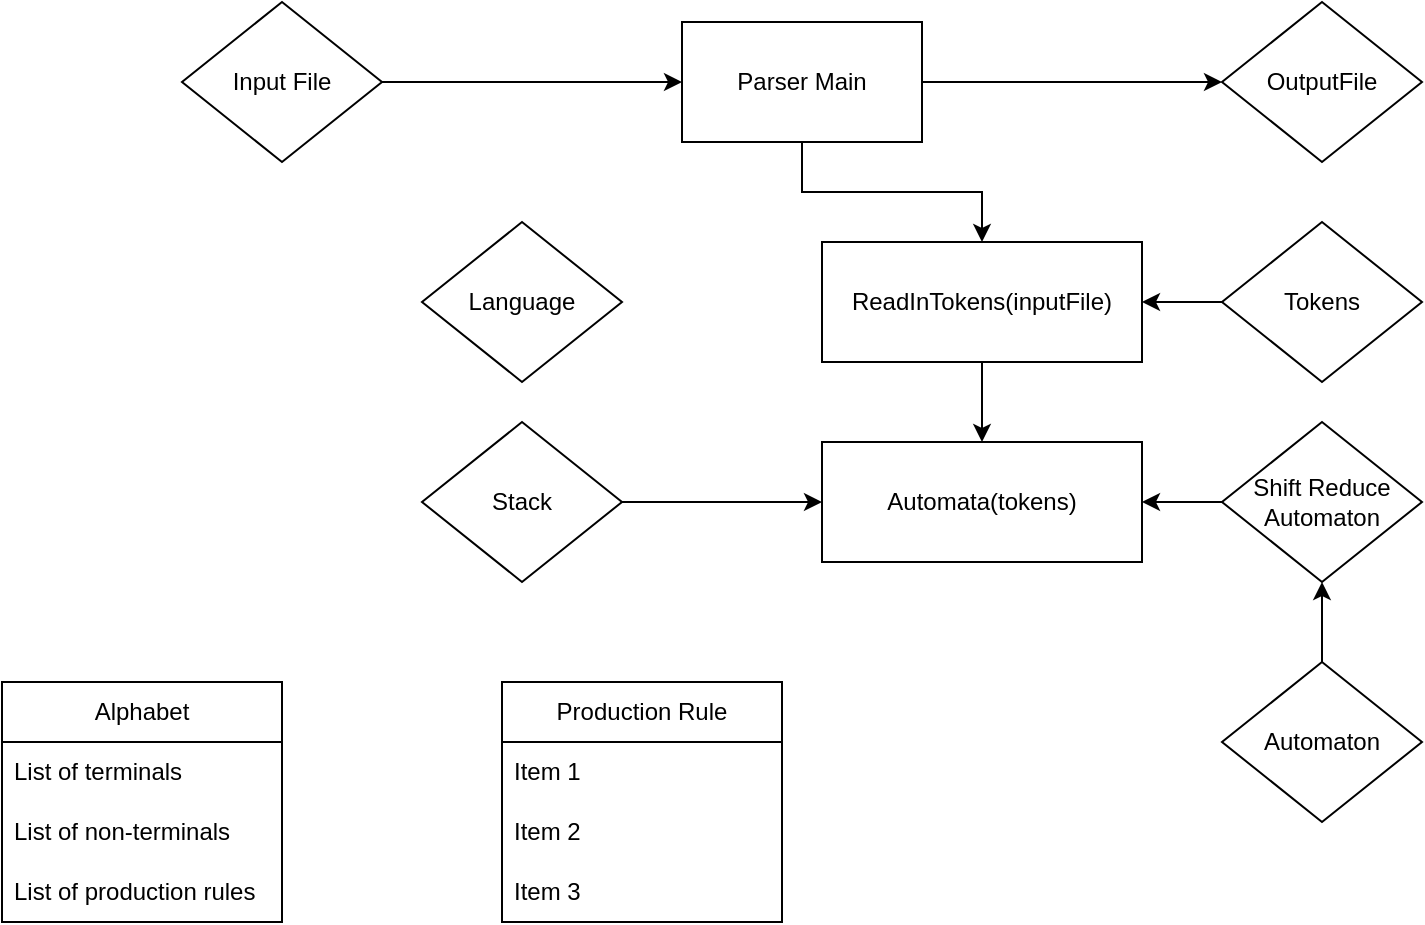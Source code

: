 <mxfile version="23.1.4" type="google">
  <diagram name="Página-1" id="A92pMTAsWEbC1arEB-Sn">
    <mxGraphModel grid="1" page="1" gridSize="10" guides="1" tooltips="1" connect="1" arrows="1" fold="1" pageScale="1" pageWidth="827" pageHeight="1169" math="0" shadow="0">
      <root>
        <mxCell id="0" />
        <mxCell id="1" parent="0" />
        <mxCell id="2Lw-_JzjpRk2OyMZixtH-22" style="edgeStyle=orthogonalEdgeStyle;rounded=0;orthogonalLoop=1;jettySize=auto;html=1;entryX=0.5;entryY=0;entryDx=0;entryDy=0;" edge="1" parent="1" source="2Lw-_JzjpRk2OyMZixtH-1" target="2Lw-_JzjpRk2OyMZixtH-2">
          <mxGeometry relative="1" as="geometry" />
        </mxCell>
        <mxCell id="2Lw-_JzjpRk2OyMZixtH-30" style="edgeStyle=orthogonalEdgeStyle;rounded=0;orthogonalLoop=1;jettySize=auto;html=1;entryX=0;entryY=0.5;entryDx=0;entryDy=0;" edge="1" parent="1" source="2Lw-_JzjpRk2OyMZixtH-1" target="2Lw-_JzjpRk2OyMZixtH-29">
          <mxGeometry relative="1" as="geometry" />
        </mxCell>
        <mxCell id="2Lw-_JzjpRk2OyMZixtH-1" value="Parser Main" style="rounded=0;whiteSpace=wrap;html=1;" vertex="1" parent="1">
          <mxGeometry x="390" y="50" width="120" height="60" as="geometry" />
        </mxCell>
        <mxCell id="2Lw-_JzjpRk2OyMZixtH-24" style="edgeStyle=orthogonalEdgeStyle;rounded=0;orthogonalLoop=1;jettySize=auto;html=1;entryX=0.5;entryY=0;entryDx=0;entryDy=0;" edge="1" parent="1" source="2Lw-_JzjpRk2OyMZixtH-2" target="2Lw-_JzjpRk2OyMZixtH-23">
          <mxGeometry relative="1" as="geometry" />
        </mxCell>
        <mxCell id="2Lw-_JzjpRk2OyMZixtH-2" value="ReadInTokens(inputFile)" style="rounded=0;whiteSpace=wrap;html=1;" vertex="1" parent="1">
          <mxGeometry x="460" y="160" width="160" height="60" as="geometry" />
        </mxCell>
        <mxCell id="2Lw-_JzjpRk2OyMZixtH-16" style="edgeStyle=orthogonalEdgeStyle;rounded=0;orthogonalLoop=1;jettySize=auto;html=1;entryX=0;entryY=0.5;entryDx=0;entryDy=0;" edge="1" parent="1" source="2Lw-_JzjpRk2OyMZixtH-15" target="2Lw-_JzjpRk2OyMZixtH-1">
          <mxGeometry relative="1" as="geometry" />
        </mxCell>
        <mxCell id="2Lw-_JzjpRk2OyMZixtH-15" value="Input File" style="rhombus;whiteSpace=wrap;html=1;" vertex="1" parent="1">
          <mxGeometry x="140" y="40" width="100" height="80" as="geometry" />
        </mxCell>
        <mxCell id="2Lw-_JzjpRk2OyMZixtH-27" style="edgeStyle=orthogonalEdgeStyle;rounded=0;orthogonalLoop=1;jettySize=auto;html=1;entryX=1;entryY=0.5;entryDx=0;entryDy=0;" edge="1" parent="1" source="2Lw-_JzjpRk2OyMZixtH-17" target="2Lw-_JzjpRk2OyMZixtH-2">
          <mxGeometry relative="1" as="geometry" />
        </mxCell>
        <mxCell id="2Lw-_JzjpRk2OyMZixtH-17" value="Tokens" style="rhombus;whiteSpace=wrap;html=1;" vertex="1" parent="1">
          <mxGeometry x="660" y="150" width="100" height="80" as="geometry" />
        </mxCell>
        <mxCell id="2Lw-_JzjpRk2OyMZixtH-18" value="Language" style="rhombus;whiteSpace=wrap;html=1;" vertex="1" parent="1">
          <mxGeometry x="260" y="150" width="100" height="80" as="geometry" />
        </mxCell>
        <mxCell id="2Lw-_JzjpRk2OyMZixtH-28" style="edgeStyle=orthogonalEdgeStyle;rounded=0;orthogonalLoop=1;jettySize=auto;html=1;entryX=0;entryY=0.5;entryDx=0;entryDy=0;" edge="1" parent="1" source="2Lw-_JzjpRk2OyMZixtH-19" target="2Lw-_JzjpRk2OyMZixtH-23">
          <mxGeometry relative="1" as="geometry" />
        </mxCell>
        <mxCell id="2Lw-_JzjpRk2OyMZixtH-19" value="Stack" style="rhombus;whiteSpace=wrap;html=1;" vertex="1" parent="1">
          <mxGeometry x="260" y="250" width="100" height="80" as="geometry" />
        </mxCell>
        <mxCell id="2Lw-_JzjpRk2OyMZixtH-20" value="Shift Reduce&lt;br&gt;Automaton" style="rhombus;whiteSpace=wrap;html=1;" vertex="1" parent="1">
          <mxGeometry x="660" y="250" width="100" height="80" as="geometry" />
        </mxCell>
        <mxCell id="2Lw-_JzjpRk2OyMZixtH-26" style="edgeStyle=orthogonalEdgeStyle;rounded=0;orthogonalLoop=1;jettySize=auto;html=1;entryX=0.5;entryY=1;entryDx=0;entryDy=0;" edge="1" parent="1" source="2Lw-_JzjpRk2OyMZixtH-21" target="2Lw-_JzjpRk2OyMZixtH-20">
          <mxGeometry relative="1" as="geometry" />
        </mxCell>
        <mxCell id="2Lw-_JzjpRk2OyMZixtH-21" value="Automaton" style="rhombus;whiteSpace=wrap;html=1;" vertex="1" parent="1">
          <mxGeometry x="660" y="370" width="100" height="80" as="geometry" />
        </mxCell>
        <mxCell id="2Lw-_JzjpRk2OyMZixtH-23" value="Automata(tokens)" style="rounded=0;whiteSpace=wrap;html=1;" vertex="1" parent="1">
          <mxGeometry x="460" y="260" width="160" height="60" as="geometry" />
        </mxCell>
        <mxCell id="2Lw-_JzjpRk2OyMZixtH-25" style="edgeStyle=orthogonalEdgeStyle;rounded=0;orthogonalLoop=1;jettySize=auto;html=1;entryX=1;entryY=0.5;entryDx=0;entryDy=0;" edge="1" parent="1" source="2Lw-_JzjpRk2OyMZixtH-20" target="2Lw-_JzjpRk2OyMZixtH-23">
          <mxGeometry relative="1" as="geometry" />
        </mxCell>
        <mxCell id="2Lw-_JzjpRk2OyMZixtH-29" value="OutputFile" style="rhombus;whiteSpace=wrap;html=1;" vertex="1" parent="1">
          <mxGeometry x="660" y="40" width="100" height="80" as="geometry" />
        </mxCell>
        <mxCell id="2Lw-_JzjpRk2OyMZixtH-31" value="Alphabet" style="swimlane;fontStyle=0;childLayout=stackLayout;horizontal=1;startSize=30;horizontalStack=0;resizeParent=1;resizeParentMax=0;resizeLast=0;collapsible=1;marginBottom=0;whiteSpace=wrap;html=1;" vertex="1" parent="1">
          <mxGeometry x="50" y="380" width="140" height="120" as="geometry" />
        </mxCell>
        <mxCell id="2Lw-_JzjpRk2OyMZixtH-32" value="List of terminals" style="text;strokeColor=none;fillColor=none;align=left;verticalAlign=middle;spacingLeft=4;spacingRight=4;overflow=hidden;points=[[0,0.5],[1,0.5]];portConstraint=eastwest;rotatable=0;whiteSpace=wrap;html=1;" vertex="1" parent="2Lw-_JzjpRk2OyMZixtH-31">
          <mxGeometry y="30" width="140" height="30" as="geometry" />
        </mxCell>
        <mxCell id="2Lw-_JzjpRk2OyMZixtH-33" value="List of non-terminals" style="text;strokeColor=none;fillColor=none;align=left;verticalAlign=middle;spacingLeft=4;spacingRight=4;overflow=hidden;points=[[0,0.5],[1,0.5]];portConstraint=eastwest;rotatable=0;whiteSpace=wrap;html=1;" vertex="1" parent="2Lw-_JzjpRk2OyMZixtH-31">
          <mxGeometry y="60" width="140" height="30" as="geometry" />
        </mxCell>
        <mxCell id="2Lw-_JzjpRk2OyMZixtH-34" value="List of production rules" style="text;strokeColor=none;fillColor=none;align=left;verticalAlign=middle;spacingLeft=4;spacingRight=4;overflow=hidden;points=[[0,0.5],[1,0.5]];portConstraint=eastwest;rotatable=0;whiteSpace=wrap;html=1;" vertex="1" parent="2Lw-_JzjpRk2OyMZixtH-31">
          <mxGeometry y="90" width="140" height="30" as="geometry" />
        </mxCell>
        <mxCell id="2Lw-_JzjpRk2OyMZixtH-35" value="Production Rule" style="swimlane;fontStyle=0;childLayout=stackLayout;horizontal=1;startSize=30;horizontalStack=0;resizeParent=1;resizeParentMax=0;resizeLast=0;collapsible=1;marginBottom=0;whiteSpace=wrap;html=1;" vertex="1" parent="1">
          <mxGeometry x="300" y="380" width="140" height="120" as="geometry" />
        </mxCell>
        <mxCell id="2Lw-_JzjpRk2OyMZixtH-36" value="Item 1" style="text;strokeColor=none;fillColor=none;align=left;verticalAlign=middle;spacingLeft=4;spacingRight=4;overflow=hidden;points=[[0,0.5],[1,0.5]];portConstraint=eastwest;rotatable=0;whiteSpace=wrap;html=1;" vertex="1" parent="2Lw-_JzjpRk2OyMZixtH-35">
          <mxGeometry y="30" width="140" height="30" as="geometry" />
        </mxCell>
        <mxCell id="2Lw-_JzjpRk2OyMZixtH-37" value="Item 2" style="text;strokeColor=none;fillColor=none;align=left;verticalAlign=middle;spacingLeft=4;spacingRight=4;overflow=hidden;points=[[0,0.5],[1,0.5]];portConstraint=eastwest;rotatable=0;whiteSpace=wrap;html=1;" vertex="1" parent="2Lw-_JzjpRk2OyMZixtH-35">
          <mxGeometry y="60" width="140" height="30" as="geometry" />
        </mxCell>
        <mxCell id="2Lw-_JzjpRk2OyMZixtH-38" value="Item 3" style="text;strokeColor=none;fillColor=none;align=left;verticalAlign=middle;spacingLeft=4;spacingRight=4;overflow=hidden;points=[[0,0.5],[1,0.5]];portConstraint=eastwest;rotatable=0;whiteSpace=wrap;html=1;" vertex="1" parent="2Lw-_JzjpRk2OyMZixtH-35">
          <mxGeometry y="90" width="140" height="30" as="geometry" />
        </mxCell>
      </root>
    </mxGraphModel>
  </diagram>
</mxfile>
